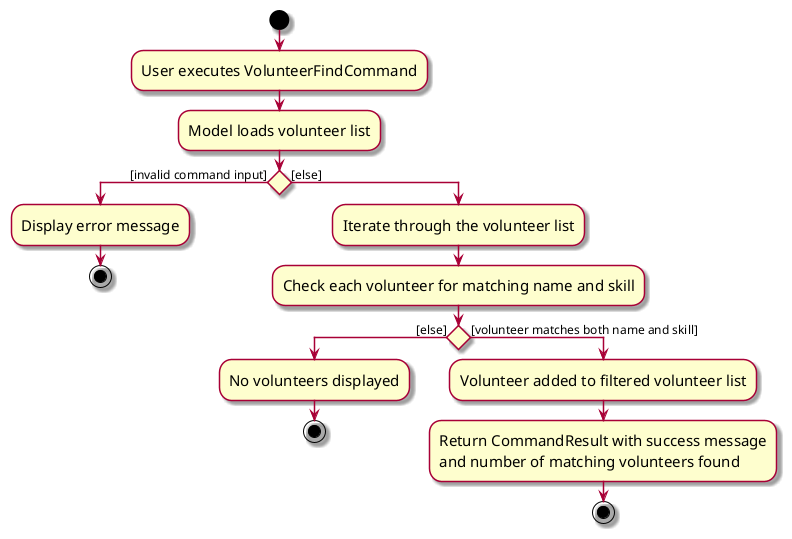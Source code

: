 @startuml
skin rose
skinparam ActivityFontSize 15
skinparam ArrowFontSize 12
start
:User executes VolunteerFindCommand;
:Model loads volunteer list;

'Since the beta syntax does not support placing the condition outside the
'diamond we place it as the true branch instead.

if () then ([invalid command input])
    :Display error message;
    stop
else ([else])
    :Iterate through the volunteer list;
    :Check each volunteer for matching name and skill;
    if () then ([else])
        :No volunteers displayed;
        stop
    else ([volunteer matches both name and skill])
        :Volunteer added to filtered volunteer list;
        :Return CommandResult with success message
        and number of matching volunteers found;
        stop
    endif
endif
@enduml
